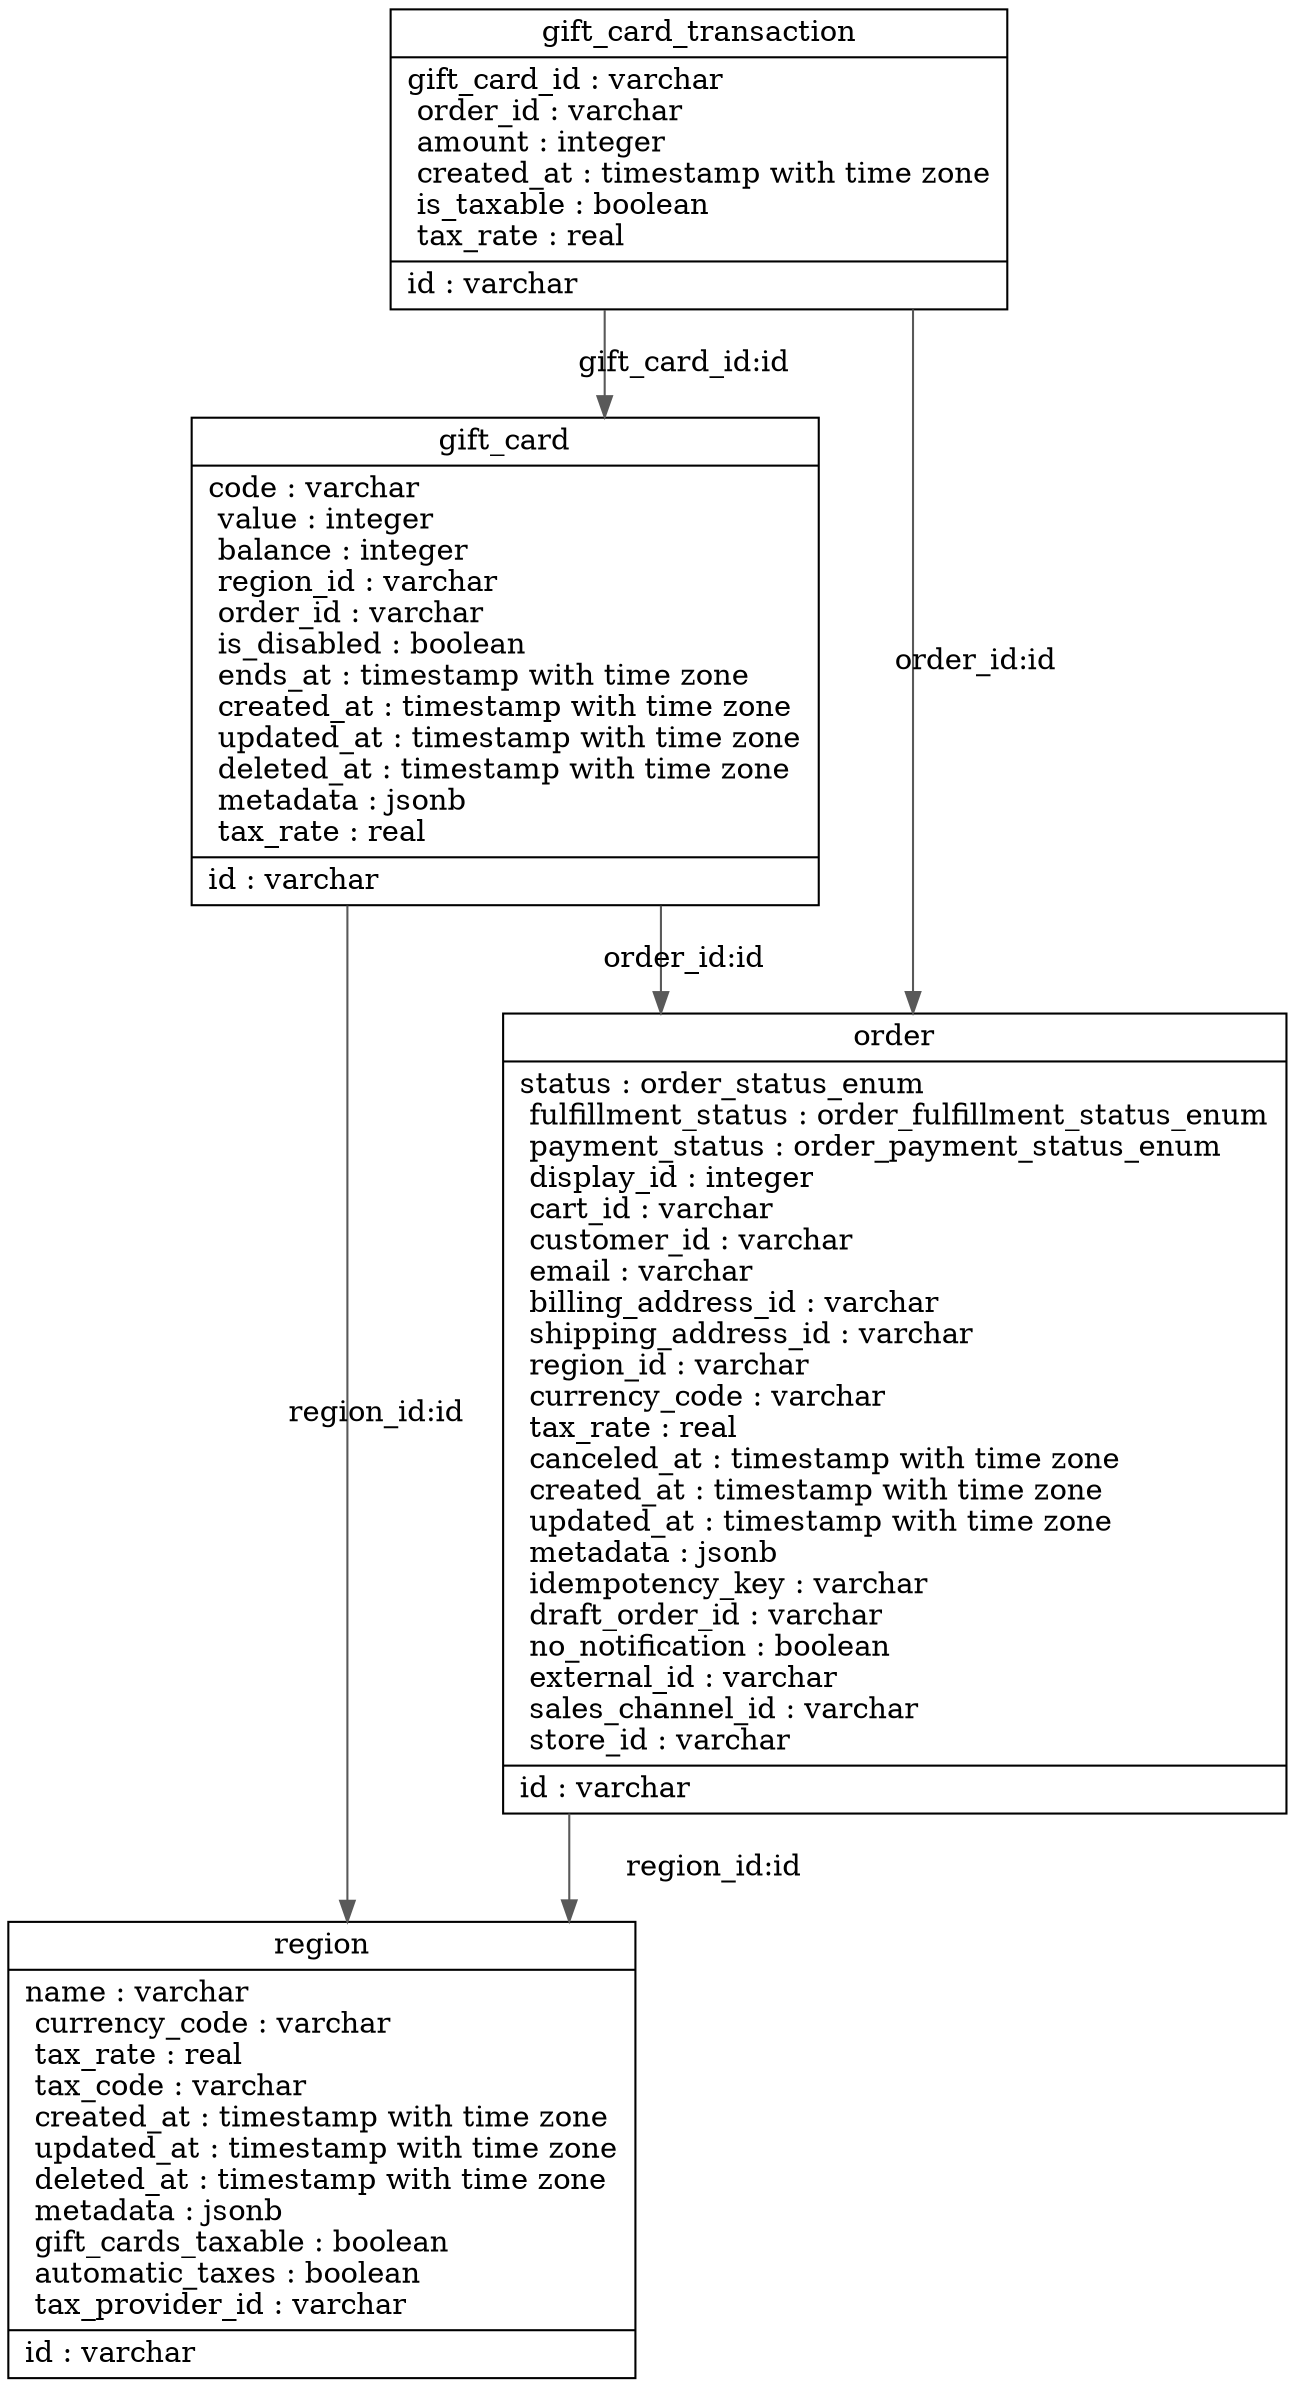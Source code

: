 digraph "hamza_dev_db" {

splines  = ortho;
fontname = "Inconsolata";

node [colorscheme = ylgnbu4];
edge [colorscheme = dark28, dir = both];

gift_card             [shape = record, label = "{ gift_card |  code : varchar\l  value : integer\l  balance : integer\l  region_id : varchar\l  order_id : varchar\l  is_disabled : boolean\l  ends_at : timestamp with time zone\l  created_at : timestamp with time zone\l  updated_at : timestamp with time zone\l  deleted_at : timestamp with time zone\l  metadata : jsonb\l  tax_rate : real\l| id : varchar\l }"];
gift_card_transaction [shape = record, label = "{ gift_card_transaction |  gift_card_id : varchar\l  order_id : varchar\l  amount : integer\l  created_at : timestamp with time zone\l  is_taxable : boolean\l  tax_rate : real\l| id : varchar\l }"];
order                 [shape = record, label = "{ order |  status : order_status_enum\l  fulfillment_status : order_fulfillment_status_enum\l  payment_status : order_payment_status_enum\l  display_id : integer\l  cart_id : varchar\l  customer_id : varchar\l  email : varchar\l  billing_address_id : varchar\l  shipping_address_id : varchar\l  region_id : varchar\l  currency_code : varchar\l  tax_rate : real\l  canceled_at : timestamp with time zone\l  created_at : timestamp with time zone\l  updated_at : timestamp with time zone\l  metadata : jsonb\l  idempotency_key : varchar\l  draft_order_id : varchar\l  no_notification : boolean\l  external_id : varchar\l  sales_channel_id : varchar\l  store_id : varchar\l| id : varchar\l }"];
region                [shape = record, label = "{ region |  name : varchar\l  currency_code : varchar\l  tax_rate : real\l  tax_code : varchar\l  created_at : timestamp with time zone\l  updated_at : timestamp with time zone\l  deleted_at : timestamp with time zone\l  metadata : jsonb\l  gift_cards_taxable : boolean\l  automatic_taxes : boolean\l  tax_provider_id : varchar\l| id : varchar\l }"];

gift_card             -> order                 [color = "#595959", style = solid , arrowtail = none    , arrowhead = normal  , taillabel = "", label = "order_id:id", headlabel = ""];
gift_card             -> region                [color = "#595959", style = solid , arrowtail = none    , arrowhead = normal  , taillabel = "", label = "region_id:id", headlabel = ""];
gift_card_transaction -> gift_card             [color = "#595959", style = solid , arrowtail = none    , arrowhead = normal  , taillabel = "", label = "gift_card_id:id", headlabel = ""];
gift_card_transaction -> order                 [color = "#595959", style = solid , arrowtail = none    , arrowhead = normal  , taillabel = "", label = "order_id:id", headlabel = ""];
order                 -> region                [color = "#595959", style = solid , arrowtail = none    , arrowhead = normal  , taillabel = "", label = "region_id:id", headlabel = ""];

}
